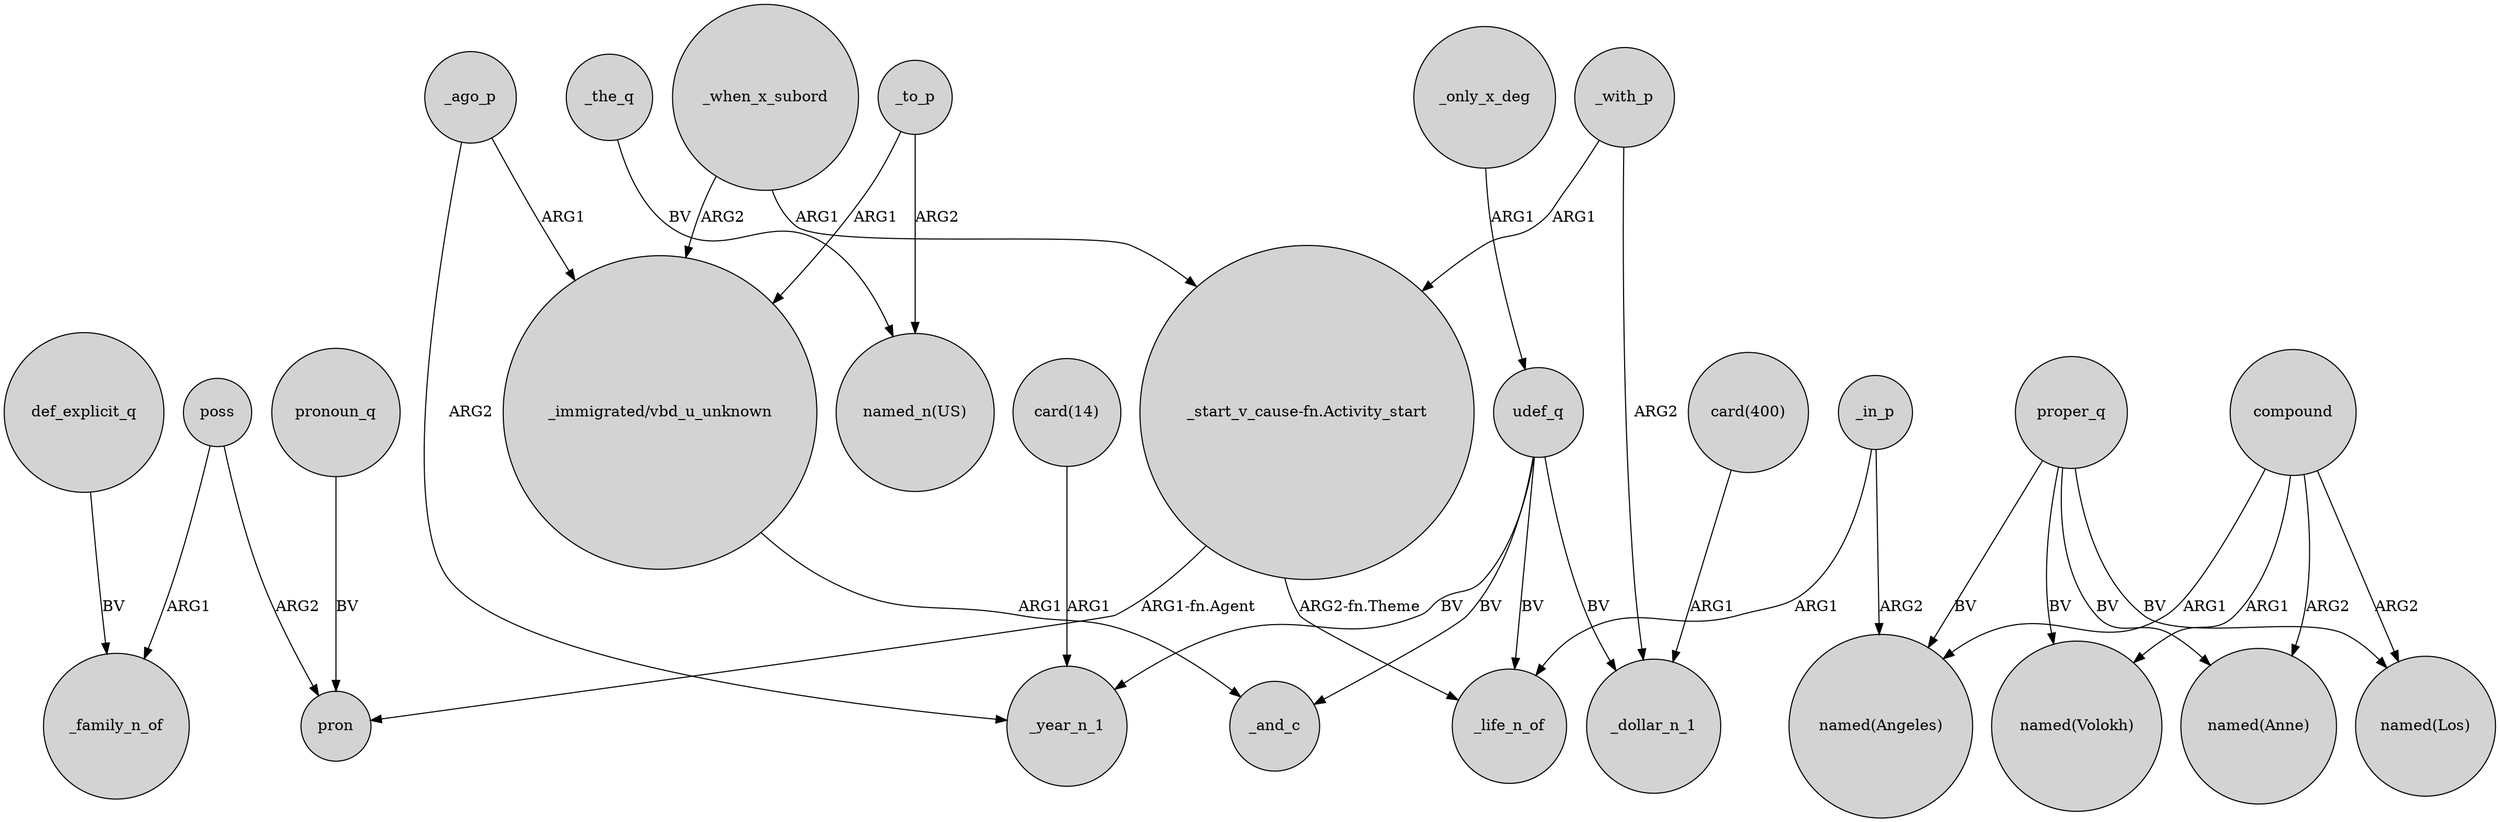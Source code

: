 digraph {
	node [shape=circle style=filled]
	_only_x_deg -> udef_q [label=ARG1]
	_when_x_subord -> "_start_v_cause-fn.Activity_start" [label=ARG1]
	poss -> pron [label=ARG2]
	proper_q -> "named(Anne)" [label=BV]
	"_start_v_cause-fn.Activity_start" -> pron [label="ARG1-fn.Agent"]
	compound -> "named(Los)" [label=ARG2]
	udef_q -> _life_n_of [label=BV]
	proper_q -> "named(Los)" [label=BV]
	_with_p -> "_start_v_cause-fn.Activity_start" [label=ARG1]
	compound -> "named(Volokh)" [label=ARG1]
	poss -> _family_n_of [label=ARG1]
	_in_p -> _life_n_of [label=ARG1]
	compound -> "named(Angeles)" [label=ARG1]
	_to_p -> "named_n(US)" [label=ARG2]
	_the_q -> "named_n(US)" [label=BV]
	compound -> "named(Anne)" [label=ARG2]
	_ago_p -> "_immigrated/vbd_u_unknown" [label=ARG1]
	pronoun_q -> pron [label=BV]
	_ago_p -> _year_n_1 [label=ARG2]
	"_immigrated/vbd_u_unknown" -> _and_c [label=ARG1]
	proper_q -> "named(Volokh)" [label=BV]
	_in_p -> "named(Angeles)" [label=ARG2]
	"_start_v_cause-fn.Activity_start" -> _life_n_of [label="ARG2-fn.Theme"]
	_when_x_subord -> "_immigrated/vbd_u_unknown" [label=ARG2]
	"card(14)" -> _year_n_1 [label=ARG1]
	udef_q -> _year_n_1 [label=BV]
	"card(400)" -> _dollar_n_1 [label=ARG1]
	proper_q -> "named(Angeles)" [label=BV]
	def_explicit_q -> _family_n_of [label=BV]
	udef_q -> _and_c [label=BV]
	_to_p -> "_immigrated/vbd_u_unknown" [label=ARG1]
	udef_q -> _dollar_n_1 [label=BV]
	_with_p -> _dollar_n_1 [label=ARG2]
}
